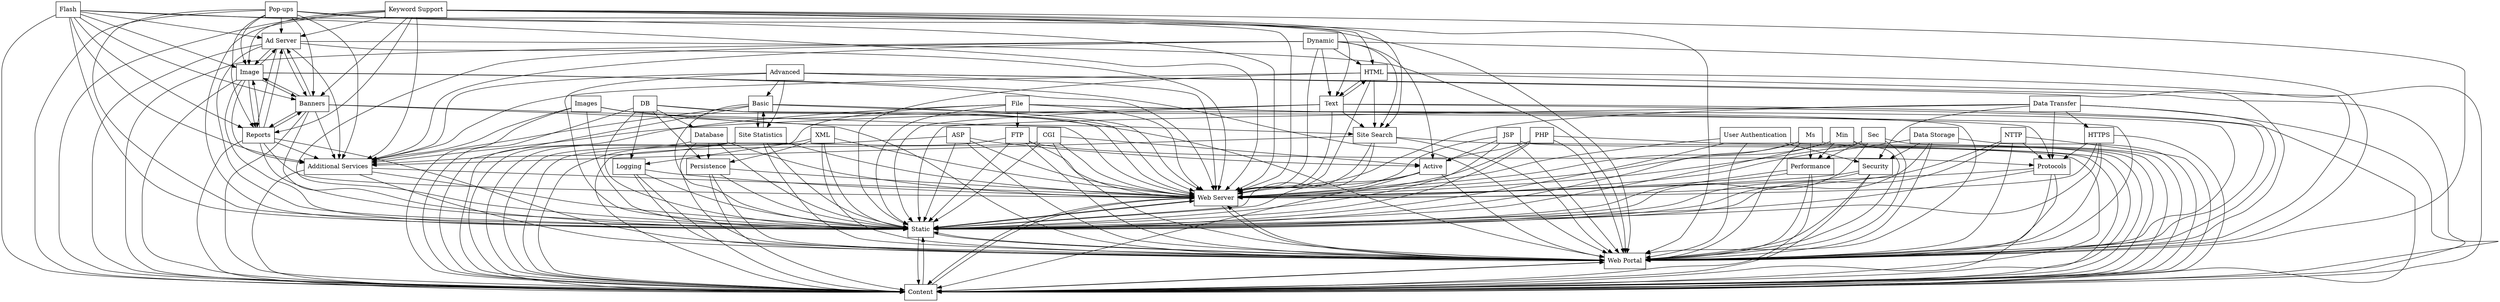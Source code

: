 digraph{
graph [rankdir=TB];
node [shape=box];
edge [arrowhead=normal];
0[label="Site Search",]
1[label="Protocols",]
2[label="Persistence",]
3[label="Ad Server",]
4[label="Database",]
5[label="Data Storage",]
6[label="Web Server",]
7[label="ASP",]
8[label="Static",]
9[label="Ms",]
10[label="Images",]
11[label="Logging",]
12[label="Keyword Support",]
13[label="Data Transfer",]
14[label="Flash",]
15[label="HTML",]
16[label="Image",]
17[label="Pop-ups",]
18[label="Performance",]
19[label="Content",]
20[label="Min",]
21[label="HTTPS",]
22[label="FTP",]
23[label="File",]
24[label="DB",]
25[label="User Authentication",]
26[label="Banners",]
27[label="Sec",]
28[label="Advanced",]
29[label="Active",]
30[label="Basic",]
31[label="Text",]
32[label="Security",]
33[label="NTTP",]
34[label="Web Portal",]
35[label="Reports",]
36[label="Site Statistics",]
37[label="PHP",]
38[label="JSP",]
39[label="Dynamic",]
40[label="CGI",]
41[label="Additional Services",]
42[label="XML",]
0->6[label="",]
0->8[label="",]
0->19[label="",]
0->34[label="",]
0->41[label="",]
1->6[label="",]
1->8[label="",]
1->19[label="",]
1->34[label="",]
2->6[label="",]
2->8[label="",]
2->19[label="",]
2->34[label="",]
3->6[label="",]
3->8[label="",]
3->16[label="",]
3->19[label="",]
3->26[label="",]
3->34[label="",]
3->35[label="",]
3->41[label="",]
4->2[label="",]
4->6[label="",]
4->8[label="",]
4->19[label="",]
4->34[label="",]
5->6[label="",]
5->8[label="",]
5->19[label="",]
5->32[label="",]
5->34[label="",]
6->8[label="",]
6->19[label="",]
6->34[label="",]
7->6[label="",]
7->8[label="",]
7->19[label="",]
7->29[label="",]
7->34[label="",]
8->6[label="",]
8->19[label="",]
8->34[label="",]
9->6[label="",]
9->8[label="",]
9->18[label="",]
9->19[label="",]
9->34[label="",]
10->0[label="",]
10->6[label="",]
10->8[label="",]
10->19[label="",]
10->34[label="",]
10->41[label="",]
11->6[label="",]
11->8[label="",]
11->19[label="",]
11->34[label="",]
12->0[label="",]
12->3[label="",]
12->6[label="",]
12->8[label="",]
12->15[label="",]
12->16[label="",]
12->19[label="",]
12->26[label="",]
12->31[label="",]
12->34[label="",]
12->35[label="",]
12->41[label="",]
13->1[label="",]
13->6[label="",]
13->8[label="",]
13->19[label="",]
13->21[label="",]
13->32[label="",]
13->34[label="",]
14->3[label="",]
14->6[label="",]
14->8[label="",]
14->16[label="",]
14->19[label="",]
14->26[label="",]
14->34[label="",]
14->35[label="",]
14->41[label="",]
15->0[label="",]
15->6[label="",]
15->8[label="",]
15->19[label="",]
15->31[label="",]
15->34[label="",]
15->41[label="",]
16->3[label="",]
16->6[label="",]
16->8[label="",]
16->19[label="",]
16->26[label="",]
16->34[label="",]
16->35[label="",]
16->41[label="",]
17->3[label="",]
17->6[label="",]
17->8[label="",]
17->16[label="",]
17->19[label="",]
17->26[label="",]
17->34[label="",]
17->35[label="",]
17->41[label="",]
18->6[label="",]
18->8[label="",]
18->19[label="",]
18->34[label="",]
19->6[label="",]
19->8[label="",]
19->34[label="",]
20->6[label="",]
20->8[label="",]
20->18[label="",]
20->19[label="",]
20->34[label="",]
21->1[label="",]
21->6[label="",]
21->8[label="",]
21->19[label="",]
21->34[label="",]
22->1[label="",]
22->6[label="",]
22->8[label="",]
22->19[label="",]
22->34[label="",]
23->1[label="",]
23->6[label="",]
23->8[label="",]
23->11[label="",]
23->19[label="",]
23->22[label="",]
23->34[label="",]
24->2[label="",]
24->4[label="",]
24->6[label="",]
24->8[label="",]
24->11[label="",]
24->19[label="",]
24->34[label="",]
25->6[label="",]
25->8[label="",]
25->19[label="",]
25->32[label="",]
25->34[label="",]
26->3[label="",]
26->6[label="",]
26->8[label="",]
26->16[label="",]
26->19[label="",]
26->34[label="",]
26->35[label="",]
26->41[label="",]
27->6[label="",]
27->8[label="",]
27->18[label="",]
27->19[label="",]
27->34[label="",]
28->6[label="",]
28->8[label="",]
28->19[label="",]
28->30[label="",]
28->34[label="",]
28->36[label="",]
28->41[label="",]
29->6[label="",]
29->8[label="",]
29->19[label="",]
29->34[label="",]
30->6[label="",]
30->8[label="",]
30->19[label="",]
30->34[label="",]
30->36[label="",]
30->41[label="",]
31->0[label="",]
31->6[label="",]
31->8[label="",]
31->15[label="",]
31->19[label="",]
31->34[label="",]
31->41[label="",]
32->6[label="",]
32->8[label="",]
32->19[label="",]
32->34[label="",]
33->1[label="",]
33->6[label="",]
33->8[label="",]
33->19[label="",]
33->34[label="",]
34->6[label="",]
34->8[label="",]
34->19[label="",]
35->3[label="",]
35->6[label="",]
35->8[label="",]
35->16[label="",]
35->19[label="",]
35->26[label="",]
35->34[label="",]
35->41[label="",]
36->6[label="",]
36->8[label="",]
36->19[label="",]
36->30[label="",]
36->34[label="",]
36->41[label="",]
37->6[label="",]
37->8[label="",]
37->19[label="",]
37->29[label="",]
37->34[label="",]
38->6[label="",]
38->8[label="",]
38->19[label="",]
38->29[label="",]
38->34[label="",]
39->0[label="",]
39->6[label="",]
39->8[label="",]
39->15[label="",]
39->19[label="",]
39->29[label="",]
39->31[label="",]
39->34[label="",]
39->41[label="",]
40->6[label="",]
40->8[label="",]
40->19[label="",]
40->29[label="",]
40->34[label="",]
41->6[label="",]
41->8[label="",]
41->19[label="",]
41->34[label="",]
42->2[label="",]
42->6[label="",]
42->8[label="",]
42->19[label="",]
42->34[label="",]
}
